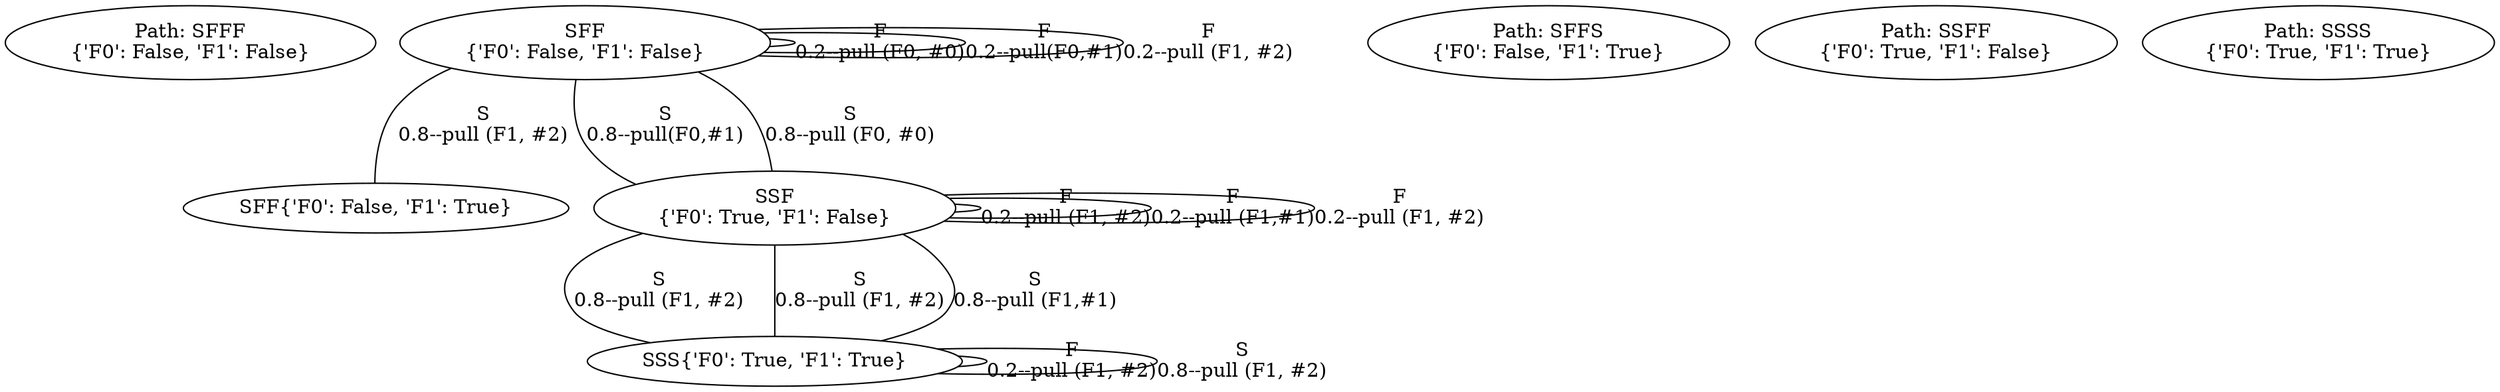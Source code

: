 graph G {
	"{'F0': False, 'F1': False}" [label="Path: S
{'F0': False, 'F1': False}"]
	FF [label="S
{'F0': False, 'F1': False}"]
	FF -- FF [label="F
0.2--pull (F0, #0)"]
	"{'F0': False, 'F1': False}" [label="Path: SF
{'F0': False, 'F1': False}"]
	FF [label="SF
{'F0': False, 'F1': False}"]
	FF -- FF [label="F
0.2--pull(F0,#1)"]
	"{'F0': False, 'F1': False}" [label="Path: SFF
{'F0': False, 'F1': False}"]
	FF [label="SFF
{'F0': False, 'F1': False}"]
	FF -- FF [label="F
0.2--pull (F1, #2)"]
	"{'F0': False, 'F1': False}" [label="Path: SFFF
{'F0': False, 'F1': False}"]
	FT [label="SFF{'F0': False, 'F1': True}"]
	FF -- FT [label="S
0.8--pull (F1, #2)"]
	"{'F0': False, 'F1': True}" [label="Path: SFFS
{'F0': False, 'F1': True}"]
	TF [label="SF{'F0': True, 'F1': False}"]
	FF -- TF [label="S
0.8--pull(F0,#1)"]
	"{'F0': True, 'F1': False}" [label="Path: SFS
{'F0': True, 'F1': False}"]
	TF [label="SFS
{'F0': True, 'F1': False}"]
	TF -- TF [label="F
0.2--pull (F1, #2)"]
	"{'F0': True, 'F1': False}" [label="Path: SFSF
{'F0': True, 'F1': False}"]
	TT [label="SFS{'F0': True, 'F1': True}"]
	TF -- TT [label="S
0.8--pull (F1, #2)"]
	"{'F0': True, 'F1': True}" [label="Path: SFSS
{'F0': True, 'F1': True}"]
	TF [label="S{'F0': True, 'F1': False}"]
	FF -- TF [label="S
0.8--pull (F0, #0)"]
	"{'F0': True, 'F1': False}" [label="Path: SS
{'F0': True, 'F1': False}"]
	TF [label="SS
{'F0': True, 'F1': False}"]
	TF -- TF [label="F
0.2--pull (F1,#1)"]
	"{'F0': True, 'F1': False}" [label="Path: SSF
{'F0': True, 'F1': False}"]
	TF [label="SSF
{'F0': True, 'F1': False}"]
	TF -- TF [label="F
0.2--pull (F1, #2)"]
	"{'F0': True, 'F1': False}" [label="Path: SSFF
{'F0': True, 'F1': False}"]
	TT [label="SSF{'F0': True, 'F1': True}"]
	TF -- TT [label="S
0.8--pull (F1, #2)"]
	"{'F0': True, 'F1': True}" [label="Path: SSFS
{'F0': True, 'F1': True}"]
	TT [label="SS{'F0': True, 'F1': True}"]
	TF -- TT [label="S
0.8--pull (F1,#1)"]
	"{'F0': True, 'F1': True}" [label="Path: SSS
{'F0': True, 'F1': True}"]
	TT [label="SSS
{'F0': True, 'F1': True}"]
	TT -- TT [label="F
0.2--pull (F1, #2)"]
	"{'F0': True, 'F1': True}" [label="Path: SSSF
{'F0': True, 'F1': True}"]
	TT [label="SSS{'F0': True, 'F1': True}"]
	TT -- TT [label="S
0.8--pull (F1, #2)"]
	"{'F0': True, 'F1': True}" [label="Path: SSSS
{'F0': True, 'F1': True}"]
}
